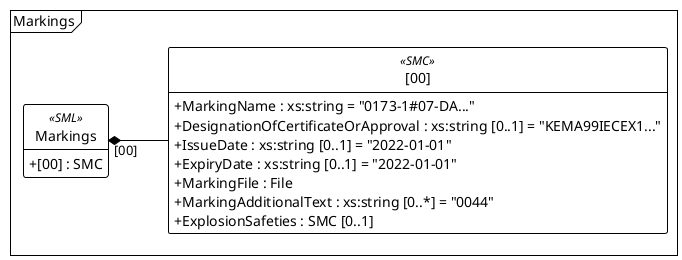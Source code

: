@startuml
!theme plain
left to right direction
hide class circle
hide class methods
skinparam classAttributeIconSize 0
' skinparam linetype polyline
skinparam linetype ortho

mainframe  Markings

class "Markings" as ID00000001 <<SML>> {
  +[00] : SMC
}

class "[00]" as ID00000002 <<SMC>> {
  +MarkingName : xs:string = "0173-1#07-DA..."
  +DesignationOfCertificateOrApproval : xs:string [0..1] = "KEMA99IECEX1..."
  +IssueDate : xs:string [0..1] = "2022-01-01"
  +ExpiryDate : xs:string [0..1] = "2022-01-01"
  +MarkingFile : File
  +MarkingAdditionalText : xs:string [0..*] = "0044"
  +ExplosionSafeties : SMC [0..1]
}

ID00000001 *--  ID00000002 : "[00]"
@enduml
